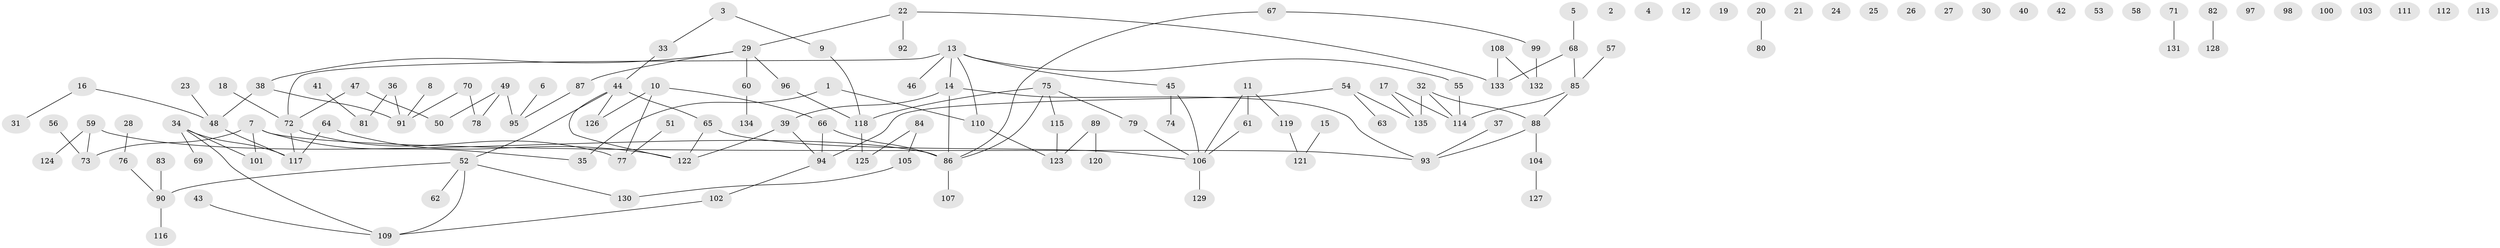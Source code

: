 // coarse degree distribution, {2: 0.2127659574468085, 0: 0.22340425531914893, 1: 0.24468085106382978, 4: 0.10638297872340426, 3: 0.11702127659574468, 6: 0.05319148936170213, 5: 0.0425531914893617}
// Generated by graph-tools (version 1.1) at 2025/23/03/03/25 07:23:29]
// undirected, 135 vertices, 135 edges
graph export_dot {
graph [start="1"]
  node [color=gray90,style=filled];
  1;
  2;
  3;
  4;
  5;
  6;
  7;
  8;
  9;
  10;
  11;
  12;
  13;
  14;
  15;
  16;
  17;
  18;
  19;
  20;
  21;
  22;
  23;
  24;
  25;
  26;
  27;
  28;
  29;
  30;
  31;
  32;
  33;
  34;
  35;
  36;
  37;
  38;
  39;
  40;
  41;
  42;
  43;
  44;
  45;
  46;
  47;
  48;
  49;
  50;
  51;
  52;
  53;
  54;
  55;
  56;
  57;
  58;
  59;
  60;
  61;
  62;
  63;
  64;
  65;
  66;
  67;
  68;
  69;
  70;
  71;
  72;
  73;
  74;
  75;
  76;
  77;
  78;
  79;
  80;
  81;
  82;
  83;
  84;
  85;
  86;
  87;
  88;
  89;
  90;
  91;
  92;
  93;
  94;
  95;
  96;
  97;
  98;
  99;
  100;
  101;
  102;
  103;
  104;
  105;
  106;
  107;
  108;
  109;
  110;
  111;
  112;
  113;
  114;
  115;
  116;
  117;
  118;
  119;
  120;
  121;
  122;
  123;
  124;
  125;
  126;
  127;
  128;
  129;
  130;
  131;
  132;
  133;
  134;
  135;
  1 -- 35;
  1 -- 110;
  3 -- 9;
  3 -- 33;
  5 -- 68;
  6 -- 95;
  7 -- 35;
  7 -- 73;
  7 -- 93;
  7 -- 101;
  8 -- 91;
  9 -- 118;
  10 -- 66;
  10 -- 77;
  10 -- 126;
  11 -- 61;
  11 -- 106;
  11 -- 119;
  13 -- 14;
  13 -- 45;
  13 -- 46;
  13 -- 55;
  13 -- 72;
  13 -- 110;
  14 -- 39;
  14 -- 86;
  14 -- 93;
  15 -- 121;
  16 -- 31;
  16 -- 48;
  17 -- 114;
  17 -- 135;
  18 -- 72;
  20 -- 80;
  22 -- 29;
  22 -- 92;
  22 -- 133;
  23 -- 48;
  28 -- 76;
  29 -- 38;
  29 -- 60;
  29 -- 87;
  29 -- 96;
  32 -- 88;
  32 -- 114;
  32 -- 135;
  33 -- 44;
  34 -- 69;
  34 -- 101;
  34 -- 109;
  34 -- 117;
  36 -- 81;
  36 -- 91;
  37 -- 93;
  38 -- 48;
  38 -- 91;
  39 -- 94;
  39 -- 122;
  41 -- 81;
  43 -- 109;
  44 -- 52;
  44 -- 65;
  44 -- 122;
  44 -- 126;
  45 -- 74;
  45 -- 106;
  47 -- 50;
  47 -- 72;
  48 -- 117;
  49 -- 50;
  49 -- 78;
  49 -- 95;
  51 -- 77;
  52 -- 62;
  52 -- 90;
  52 -- 109;
  52 -- 130;
  54 -- 63;
  54 -- 94;
  54 -- 135;
  55 -- 114;
  56 -- 73;
  57 -- 85;
  59 -- 73;
  59 -- 86;
  59 -- 124;
  60 -- 134;
  61 -- 106;
  64 -- 117;
  64 -- 122;
  65 -- 106;
  65 -- 122;
  66 -- 86;
  66 -- 94;
  67 -- 86;
  67 -- 99;
  68 -- 85;
  68 -- 133;
  70 -- 78;
  70 -- 91;
  71 -- 131;
  72 -- 77;
  72 -- 117;
  75 -- 79;
  75 -- 86;
  75 -- 115;
  75 -- 118;
  76 -- 90;
  79 -- 106;
  82 -- 128;
  83 -- 90;
  84 -- 105;
  84 -- 125;
  85 -- 88;
  85 -- 114;
  86 -- 107;
  87 -- 95;
  88 -- 93;
  88 -- 104;
  89 -- 120;
  89 -- 123;
  90 -- 116;
  94 -- 102;
  96 -- 118;
  99 -- 132;
  102 -- 109;
  104 -- 127;
  105 -- 130;
  106 -- 129;
  108 -- 132;
  108 -- 133;
  110 -- 123;
  115 -- 123;
  118 -- 125;
  119 -- 121;
}
